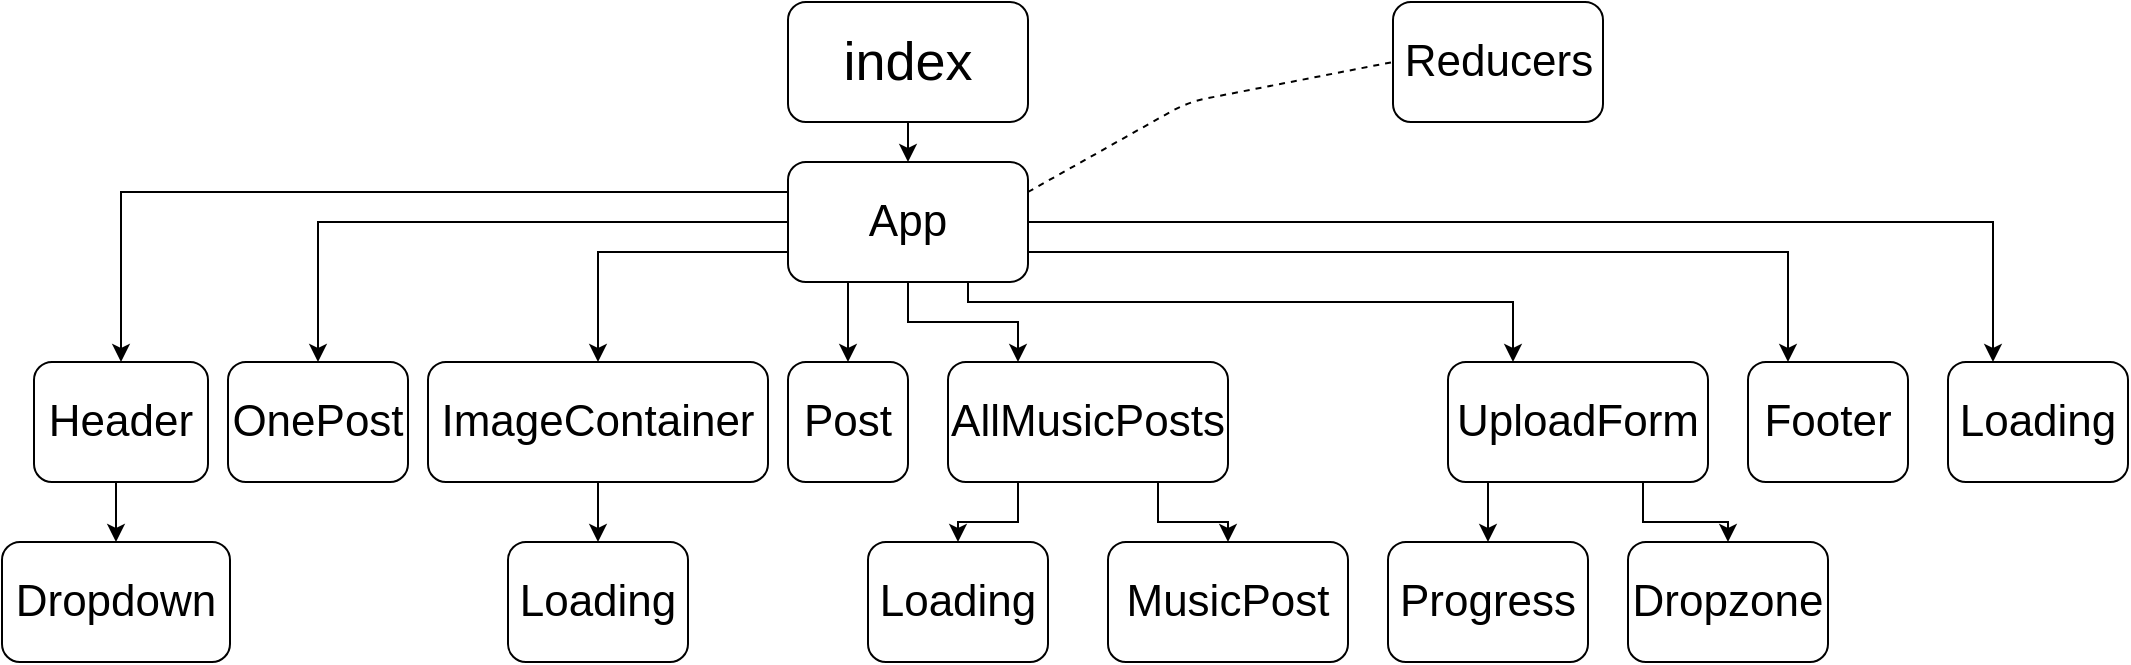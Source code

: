 <mxfile version="12.1.7" type="device" pages="1"><diagram id="6QV7giQ3iOs8ArLQ_lp7" name="Page-1"><mxGraphModel dx="1557" dy="600" grid="1" gridSize="10" guides="1" tooltips="1" connect="1" arrows="1" fold="1" page="0" pageScale="1" pageWidth="827" pageHeight="1169" math="0" shadow="0"><root><mxCell id="0"/><mxCell id="1" parent="0"/><mxCell id="gSwn-mASqKH7jxDxPRpy-18" style="edgeStyle=orthogonalEdgeStyle;rounded=0;orthogonalLoop=1;jettySize=auto;html=1;exitX=0;exitY=0.25;exitDx=0;exitDy=0;entryX=0.5;entryY=0;entryDx=0;entryDy=0;fontFamily=Helvetica;fontSize=12;" edge="1" parent="1" source="gSwn-mASqKH7jxDxPRpy-2" target="gSwn-mASqKH7jxDxPRpy-9"><mxGeometry relative="1" as="geometry"/></mxCell><mxCell id="gSwn-mASqKH7jxDxPRpy-19" style="edgeStyle=orthogonalEdgeStyle;rounded=0;orthogonalLoop=1;jettySize=auto;html=1;exitX=0;exitY=0.5;exitDx=0;exitDy=0;entryX=0.5;entryY=0;entryDx=0;entryDy=0;fontFamily=Helvetica;fontSize=12;" edge="1" parent="1" source="gSwn-mASqKH7jxDxPRpy-2" target="gSwn-mASqKH7jxDxPRpy-29"><mxGeometry relative="1" as="geometry"><mxPoint x="153" y="190" as="targetPoint"/></mxGeometry></mxCell><mxCell id="gSwn-mASqKH7jxDxPRpy-20" style="edgeStyle=orthogonalEdgeStyle;rounded=0;orthogonalLoop=1;jettySize=auto;html=1;exitX=0;exitY=0.75;exitDx=0;exitDy=0;entryX=0.5;entryY=0;entryDx=0;entryDy=0;fontFamily=Helvetica;fontSize=12;" edge="1" parent="1" source="gSwn-mASqKH7jxDxPRpy-2" target="gSwn-mASqKH7jxDxPRpy-30"><mxGeometry relative="1" as="geometry"><mxPoint x="283" y="190" as="targetPoint"/></mxGeometry></mxCell><mxCell id="gSwn-mASqKH7jxDxPRpy-35" style="edgeStyle=orthogonalEdgeStyle;rounded=0;jumpStyle=sharp;orthogonalLoop=1;jettySize=auto;html=1;exitX=0.25;exitY=1;exitDx=0;exitDy=0;fontFamily=Helvetica;fontSize=12;" edge="1" parent="1" source="gSwn-mASqKH7jxDxPRpy-2" target="gSwn-mASqKH7jxDxPRpy-31"><mxGeometry relative="1" as="geometry"/></mxCell><mxCell id="gSwn-mASqKH7jxDxPRpy-57" style="edgeStyle=orthogonalEdgeStyle;rounded=0;jumpStyle=sharp;orthogonalLoop=1;jettySize=auto;html=1;exitX=0.5;exitY=1;exitDx=0;exitDy=0;entryX=0.25;entryY=0;entryDx=0;entryDy=0;fontFamily=Helvetica;fontSize=12;" edge="1" parent="1" source="gSwn-mASqKH7jxDxPRpy-2" target="gSwn-mASqKH7jxDxPRpy-33"><mxGeometry relative="1" as="geometry"/></mxCell><mxCell id="gSwn-mASqKH7jxDxPRpy-59" style="edgeStyle=orthogonalEdgeStyle;rounded=0;jumpStyle=sharp;orthogonalLoop=1;jettySize=auto;html=1;exitX=0.75;exitY=1;exitDx=0;exitDy=0;entryX=0.25;entryY=0;entryDx=0;entryDy=0;fontFamily=Helvetica;fontSize=12;" edge="1" parent="1" source="gSwn-mASqKH7jxDxPRpy-2" target="gSwn-mASqKH7jxDxPRpy-50"><mxGeometry relative="1" as="geometry"><Array as="points"><mxPoint x="440" y="160"/><mxPoint x="712" y="160"/></Array></mxGeometry></mxCell><mxCell id="gSwn-mASqKH7jxDxPRpy-60" style="edgeStyle=orthogonalEdgeStyle;rounded=0;jumpStyle=sharp;orthogonalLoop=1;jettySize=auto;html=1;exitX=1;exitY=0.75;exitDx=0;exitDy=0;entryX=0.25;entryY=0;entryDx=0;entryDy=0;fontFamily=Helvetica;fontSize=12;" edge="1" parent="1" source="gSwn-mASqKH7jxDxPRpy-2" target="gSwn-mASqKH7jxDxPRpy-32"><mxGeometry relative="1" as="geometry"><Array as="points"><mxPoint x="850" y="135"/></Array></mxGeometry></mxCell><mxCell id="gSwn-mASqKH7jxDxPRpy-61" style="edgeStyle=orthogonalEdgeStyle;rounded=0;jumpStyle=sharp;orthogonalLoop=1;jettySize=auto;html=1;exitX=1;exitY=0.5;exitDx=0;exitDy=0;entryX=0.25;entryY=0;entryDx=0;entryDy=0;fontFamily=Helvetica;fontSize=12;" edge="1" parent="1" source="gSwn-mASqKH7jxDxPRpy-2" target="gSwn-mASqKH7jxDxPRpy-34"><mxGeometry relative="1" as="geometry"/></mxCell><mxCell id="gSwn-mASqKH7jxDxPRpy-2" value="&lt;span style=&quot;font-weight: normal&quot;&gt;&lt;font style=&quot;font-size: 22px&quot;&gt;A&lt;/font&gt;&lt;font style=&quot;font-size: 22px&quot;&gt;pp&lt;/font&gt;&lt;/span&gt;" style="rounded=1;whiteSpace=wrap;html=1;fontStyle=1" vertex="1" parent="1"><mxGeometry x="350" y="90" width="120" height="60" as="geometry"/></mxCell><mxCell id="gSwn-mASqKH7jxDxPRpy-45" style="edgeStyle=orthogonalEdgeStyle;rounded=0;jumpStyle=sharp;orthogonalLoop=1;jettySize=auto;html=1;exitX=0.5;exitY=1;exitDx=0;exitDy=0;entryX=0.5;entryY=0;entryDx=0;entryDy=0;fontFamily=Helvetica;fontSize=12;" edge="1" parent="1" source="gSwn-mASqKH7jxDxPRpy-9" target="gSwn-mASqKH7jxDxPRpy-44"><mxGeometry relative="1" as="geometry"/></mxCell><mxCell id="gSwn-mASqKH7jxDxPRpy-9" value="&lt;font style=&quot;font-size: 22px&quot;&gt;Header&lt;/font&gt;" style="rounded=1;whiteSpace=wrap;html=1;" vertex="1" parent="1"><mxGeometry x="-27" y="190" width="87" height="60" as="geometry"/></mxCell><mxCell id="gSwn-mASqKH7jxDxPRpy-16" style="edgeStyle=orthogonalEdgeStyle;rounded=0;orthogonalLoop=1;jettySize=auto;html=1;exitX=0.5;exitY=1;exitDx=0;exitDy=0;entryX=0.5;entryY=0;entryDx=0;entryDy=0;fontFamily=Helvetica;fontSize=12;" edge="1" parent="1" source="gSwn-mASqKH7jxDxPRpy-15" target="gSwn-mASqKH7jxDxPRpy-2"><mxGeometry relative="1" as="geometry"/></mxCell><mxCell id="gSwn-mASqKH7jxDxPRpy-15" value="&lt;font style=&quot;font-size: 27px&quot;&gt;&lt;span style=&quot;font-weight: normal&quot;&gt;index&lt;/span&gt;&lt;br&gt;&lt;/font&gt;" style="rounded=1;whiteSpace=wrap;html=1;fontSize=12;fontStyle=1" vertex="1" parent="1"><mxGeometry x="350" y="10" width="120" height="60" as="geometry"/></mxCell><mxCell id="gSwn-mASqKH7jxDxPRpy-29" value="&lt;font style=&quot;font-size: 22px&quot;&gt;OnePost&lt;/font&gt;" style="rounded=1;whiteSpace=wrap;html=1;" vertex="1" parent="1"><mxGeometry x="70" y="190" width="90" height="60" as="geometry"/></mxCell><mxCell id="gSwn-mASqKH7jxDxPRpy-46" style="edgeStyle=orthogonalEdgeStyle;rounded=0;jumpStyle=sharp;orthogonalLoop=1;jettySize=auto;html=1;exitX=0.5;exitY=1;exitDx=0;exitDy=0;entryX=0.5;entryY=0;entryDx=0;entryDy=0;fontFamily=Helvetica;fontSize=12;" edge="1" parent="1" source="gSwn-mASqKH7jxDxPRpy-30" target="gSwn-mASqKH7jxDxPRpy-43"><mxGeometry relative="1" as="geometry"/></mxCell><mxCell id="gSwn-mASqKH7jxDxPRpy-30" value="&lt;font style=&quot;font-size: 22px&quot;&gt;ImageContainer&lt;/font&gt;" style="rounded=1;whiteSpace=wrap;html=1;" vertex="1" parent="1"><mxGeometry x="170" y="190" width="170" height="60" as="geometry"/></mxCell><mxCell id="gSwn-mASqKH7jxDxPRpy-31" value="&lt;font style=&quot;font-size: 22px&quot;&gt;Post&lt;/font&gt;" style="rounded=1;whiteSpace=wrap;html=1;" vertex="1" parent="1"><mxGeometry x="350" y="190" width="60" height="60" as="geometry"/></mxCell><mxCell id="gSwn-mASqKH7jxDxPRpy-32" value="&lt;font style=&quot;font-size: 22px&quot;&gt;Footer&lt;/font&gt;" style="rounded=1;whiteSpace=wrap;html=1;" vertex="1" parent="1"><mxGeometry x="830" y="190" width="80" height="60" as="geometry"/></mxCell><mxCell id="gSwn-mASqKH7jxDxPRpy-47" style="edgeStyle=orthogonalEdgeStyle;rounded=0;jumpStyle=sharp;orthogonalLoop=1;jettySize=auto;html=1;exitX=0.25;exitY=1;exitDx=0;exitDy=0;entryX=0.5;entryY=0;entryDx=0;entryDy=0;fontFamily=Helvetica;fontSize=12;" edge="1" parent="1" source="gSwn-mASqKH7jxDxPRpy-33" target="gSwn-mASqKH7jxDxPRpy-40"><mxGeometry relative="1" as="geometry"/></mxCell><mxCell id="gSwn-mASqKH7jxDxPRpy-48" style="edgeStyle=orthogonalEdgeStyle;rounded=0;jumpStyle=sharp;orthogonalLoop=1;jettySize=auto;html=1;exitX=0.75;exitY=1;exitDx=0;exitDy=0;entryX=0.5;entryY=0;entryDx=0;entryDy=0;fontFamily=Helvetica;fontSize=12;" edge="1" parent="1" source="gSwn-mASqKH7jxDxPRpy-33" target="gSwn-mASqKH7jxDxPRpy-42"><mxGeometry relative="1" as="geometry"/></mxCell><mxCell id="gSwn-mASqKH7jxDxPRpy-33" value="&lt;font style=&quot;font-size: 22px&quot;&gt;AllMusicPosts&lt;/font&gt;" style="rounded=1;whiteSpace=wrap;html=1;" vertex="1" parent="1"><mxGeometry x="430" y="190" width="140" height="60" as="geometry"/></mxCell><mxCell id="gSwn-mASqKH7jxDxPRpy-34" value="&lt;font style=&quot;font-size: 22px&quot;&gt;Loading&lt;/font&gt;" style="rounded=1;whiteSpace=wrap;html=1;" vertex="1" parent="1"><mxGeometry x="930" y="190" width="90" height="60" as="geometry"/></mxCell><mxCell id="gSwn-mASqKH7jxDxPRpy-40" value="&lt;font style=&quot;font-size: 22px&quot;&gt;Loading&lt;/font&gt;" style="rounded=1;whiteSpace=wrap;html=1;" vertex="1" parent="1"><mxGeometry x="390" y="280" width="90" height="60" as="geometry"/></mxCell><mxCell id="gSwn-mASqKH7jxDxPRpy-41" value="&lt;font style=&quot;font-size: 22px&quot;&gt;Reducers&lt;/font&gt;" style="rounded=1;whiteSpace=wrap;html=1;" vertex="1" parent="1"><mxGeometry x="652.5" y="10" width="105" height="60" as="geometry"/></mxCell><mxCell id="gSwn-mASqKH7jxDxPRpy-42" value="&lt;font style=&quot;font-size: 22px&quot;&gt;MusicPost&lt;/font&gt;" style="rounded=1;whiteSpace=wrap;html=1;" vertex="1" parent="1"><mxGeometry x="510" y="280" width="120" height="60" as="geometry"/></mxCell><mxCell id="gSwn-mASqKH7jxDxPRpy-43" value="&lt;font style=&quot;font-size: 22px&quot;&gt;Loading&lt;/font&gt;" style="rounded=1;whiteSpace=wrap;html=1;" vertex="1" parent="1"><mxGeometry x="210" y="280" width="90" height="60" as="geometry"/></mxCell><mxCell id="gSwn-mASqKH7jxDxPRpy-44" value="&lt;font style=&quot;font-size: 22px&quot;&gt;Dropdown&lt;/font&gt;" style="rounded=1;whiteSpace=wrap;html=1;" vertex="1" parent="1"><mxGeometry x="-43" y="280" width="114" height="60" as="geometry"/></mxCell><mxCell id="gSwn-mASqKH7jxDxPRpy-49" value="" style="endArrow=none;dashed=1;html=1;fontFamily=Helvetica;fontSize=12;entryX=0;entryY=0.5;entryDx=0;entryDy=0;exitX=1;exitY=0.25;exitDx=0;exitDy=0;" edge="1" parent="1" source="gSwn-mASqKH7jxDxPRpy-2" target="gSwn-mASqKH7jxDxPRpy-41"><mxGeometry width="50" height="50" relative="1" as="geometry"><mxPoint x="-40" y="410" as="sourcePoint"/><mxPoint x="10" y="360" as="targetPoint"/><Array as="points"><mxPoint x="550" y="60"/></Array></mxGeometry></mxCell><mxCell id="gSwn-mASqKH7jxDxPRpy-53" style="edgeStyle=orthogonalEdgeStyle;rounded=0;jumpStyle=sharp;orthogonalLoop=1;jettySize=auto;html=1;exitX=0.25;exitY=1;exitDx=0;exitDy=0;entryX=0.5;entryY=0;entryDx=0;entryDy=0;fontFamily=Helvetica;fontSize=12;" edge="1" parent="1" source="gSwn-mASqKH7jxDxPRpy-50" target="gSwn-mASqKH7jxDxPRpy-51"><mxGeometry relative="1" as="geometry"/></mxCell><mxCell id="gSwn-mASqKH7jxDxPRpy-54" style="edgeStyle=orthogonalEdgeStyle;rounded=0;jumpStyle=sharp;orthogonalLoop=1;jettySize=auto;html=1;exitX=0.75;exitY=1;exitDx=0;exitDy=0;entryX=0.5;entryY=0;entryDx=0;entryDy=0;fontFamily=Helvetica;fontSize=12;" edge="1" parent="1" source="gSwn-mASqKH7jxDxPRpy-50" target="gSwn-mASqKH7jxDxPRpy-52"><mxGeometry relative="1" as="geometry"/></mxCell><mxCell id="gSwn-mASqKH7jxDxPRpy-50" value="&lt;font style=&quot;font-size: 22px&quot;&gt;UploadForm&lt;/font&gt;" style="rounded=1;whiteSpace=wrap;html=1;" vertex="1" parent="1"><mxGeometry x="680" y="190" width="130" height="60" as="geometry"/></mxCell><mxCell id="gSwn-mASqKH7jxDxPRpy-51" value="&lt;font style=&quot;font-size: 22px&quot;&gt;Progress&lt;/font&gt;" style="rounded=1;whiteSpace=wrap;html=1;" vertex="1" parent="1"><mxGeometry x="650" y="280" width="100" height="60" as="geometry"/></mxCell><mxCell id="gSwn-mASqKH7jxDxPRpy-52" value="&lt;font style=&quot;font-size: 22px&quot;&gt;Dropzone&lt;/font&gt;" style="rounded=1;whiteSpace=wrap;html=1;" vertex="1" parent="1"><mxGeometry x="770" y="280" width="100" height="60" as="geometry"/></mxCell></root></mxGraphModel></diagram></mxfile>
